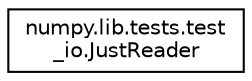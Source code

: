 digraph "Graphical Class Hierarchy"
{
 // LATEX_PDF_SIZE
  edge [fontname="Helvetica",fontsize="10",labelfontname="Helvetica",labelfontsize="10"];
  node [fontname="Helvetica",fontsize="10",shape=record];
  rankdir="LR";
  Node0 [label="numpy.lib.tests.test\l_io.JustReader",height=0.2,width=0.4,color="black", fillcolor="white", style="filled",URL="$classnumpy_1_1lib_1_1tests_1_1test__io_1_1JustReader.html",tooltip=" "];
}
